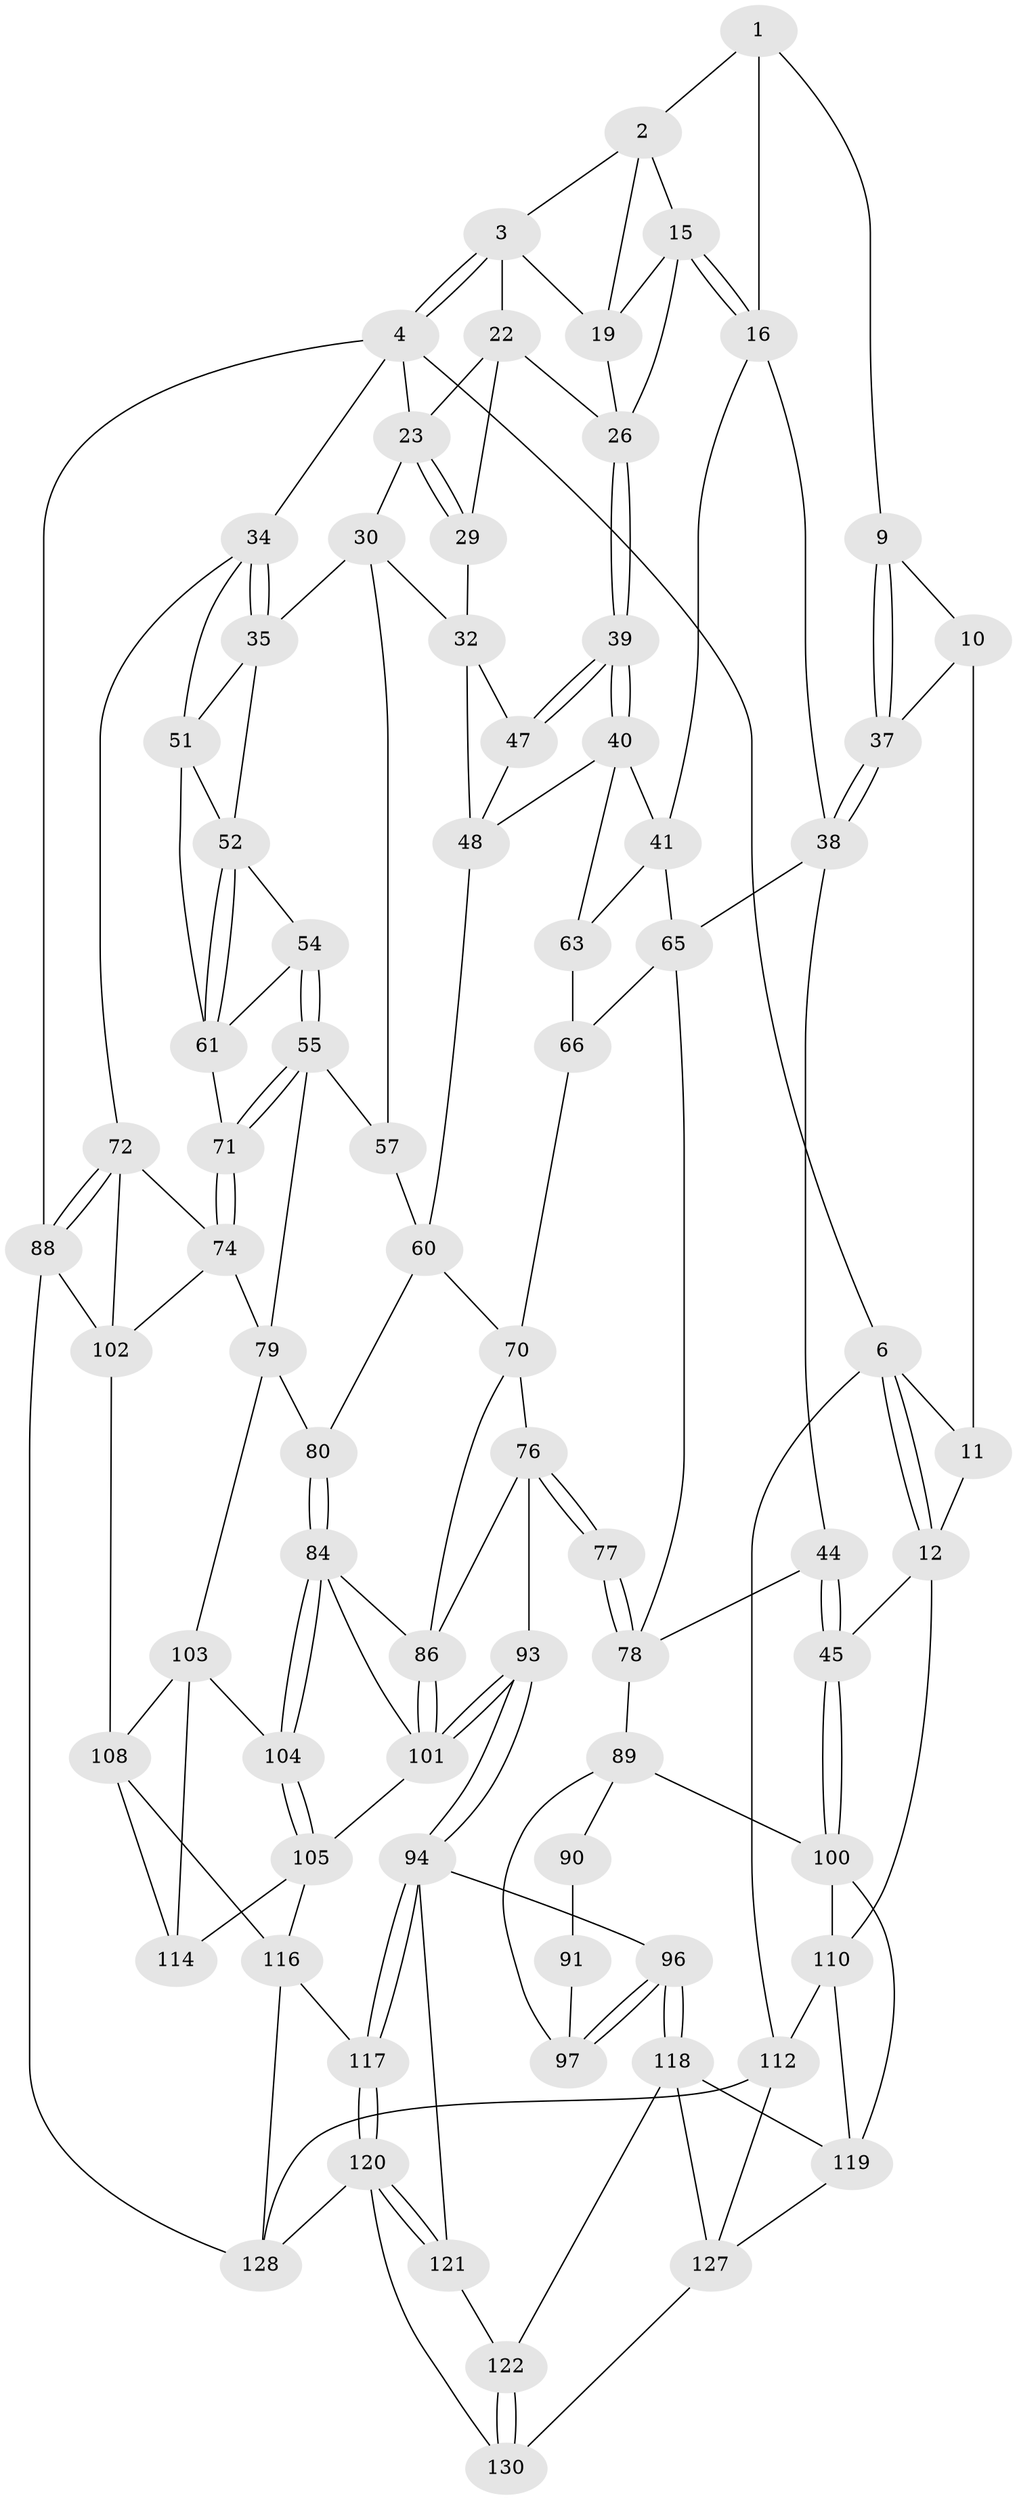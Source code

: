 // original degree distribution, {3: 0.022900763358778626, 4: 0.22900763358778625, 5: 0.5267175572519084, 6: 0.22137404580152673}
// Generated by graph-tools (version 1.1) at 2025/42/03/06/25 10:42:35]
// undirected, 78 vertices, 172 edges
graph export_dot {
graph [start="1"]
  node [color=gray90,style=filled];
  1 [pos="+0.19251881919885958+0",super="+8"];
  2 [pos="+0.33849094232597093+0",super="+14"];
  3 [pos="+0.5665827449025751+0",super="+18"];
  4 [pos="+0.8622350584164615+0",super="+5"];
  6 [pos="+0+0",super="+7"];
  9 [pos="+0.13127143742090586+0.08405716167796116"];
  10 [pos="+0.08339063492517763+0",super="+21"];
  11 [pos="+0.0841827706064039+0",super="+13"];
  12 [pos="+0+0.1527559367411439",super="+46"];
  15 [pos="+0.3078092478210617+0.1434795303266562",super="+28"];
  16 [pos="+0.2896330667427621+0.17781391553474774",super="+17"];
  19 [pos="+0.5195674074267479+0.04867618798131762",super="+20"];
  22 [pos="+0.5863872503066464+0.014650774745652358",super="+25"];
  23 [pos="+0.6330460237170448+0.06696776161820668",super="+24"];
  26 [pos="+0.5211720317044383+0.14391319160705981",super="+27"];
  29 [pos="+0.6329785273493551+0.13967233086214018"];
  30 [pos="+0.7971601067992752+0.1306191077504679",super="+31"];
  32 [pos="+0.6896503439169047+0.18165625080201134",super="+33"];
  34 [pos="+1+0",super="+59"];
  35 [pos="+0.9080791641380361+0.149493791995099",super="+36"];
  37 [pos="+0.13307920493674416+0.1734610894963376"];
  38 [pos="+0.1652547950723329+0.20900378203895253",super="+43"];
  39 [pos="+0.5051542731428664+0.20314105045878553"];
  40 [pos="+0.4898428596422803+0.22922002506992278",super="+50"];
  41 [pos="+0.3409993852897659+0.20981685993910656",super="+42"];
  44 [pos="+0.06704702140401846+0.36003982381918975"];
  45 [pos="+0+0.376126805104372"];
  47 [pos="+0.5701458399106851+0.21744213956191658"];
  48 [pos="+0.5919193769719668+0.2345500543782577",super="+49"];
  51 [pos="+0.9386482243839083+0.21960100611401911",super="+58"];
  52 [pos="+0.9068915559377043+0.2555220450218609",super="+53"];
  54 [pos="+0.850398555778491+0.27963393648971674"];
  55 [pos="+0.7792970052037471+0.3400586261801433",super="+56"];
  57 [pos="+0.7126229838553275+0.28253995590746217"];
  60 [pos="+0.5784246687359726+0.33526992306008263",super="+69"];
  61 [pos="+0.9318070299485314+0.3206536144084176",super="+62"];
  63 [pos="+0.45421340068560656+0.30415638584279375",super="+64"];
  65 [pos="+0.2984466271049169+0.3773223486723576",super="+67"];
  66 [pos="+0.3870127403313262+0.35412334253533073",super="+68"];
  70 [pos="+0.4786397032447684+0.4114471409081388",super="+75"];
  71 [pos="+0.8439991083468585+0.40294657350969554"];
  72 [pos="+1+0.37161959053003507",super="+73"];
  74 [pos="+0.8577580637201173+0.4493204812973455",super="+81"];
  76 [pos="+0.3126718430616654+0.4362802811753705",super="+92"];
  77 [pos="+0.30109604396669587+0.42181929285430947"];
  78 [pos="+0.3010603390039467+0.4216077532312203",super="+83"];
  79 [pos="+0.7017244804741571+0.4185704944433801",super="+82"];
  80 [pos="+0.5621481841024886+0.4423150412021433"];
  84 [pos="+0.5621673870220018+0.44246896139752256",super="+85"];
  86 [pos="+0.4145238653429934+0.532466238660092",super="+87"];
  88 [pos="+1+0.7392096485582865"];
  89 [pos="+0.08381994467224776+0.3820402718391411",super="+99"];
  90 [pos="+0.15046300961603187+0.46818936863251615"];
  91 [pos="+0.2779325465302911+0.4419241316296763",super="+98"];
  93 [pos="+0.3227735860620187+0.6351374454793913"];
  94 [pos="+0.2998500858134839+0.6645933434489384",super="+95"];
  96 [pos="+0.263198895047051+0.6749711310663146"];
  97 [pos="+0.19558459468099398+0.6275800029136623"];
  100 [pos="+0.08724583920109354+0.6299352653001355",super="+113"];
  101 [pos="+0.39195878139375573+0.5921134294396955",super="+106"];
  102 [pos="+0.979181349557986+0.6796811989095124",super="+107"];
  103 [pos="+0.7289740280010835+0.5711081694916056",super="+109"];
  104 [pos="+0.6892749737892399+0.5714170823360377"];
  105 [pos="+0.5676471722974172+0.6659242910173709",super="+115"];
  108 [pos="+0.8756038874819104+0.820628400215665",super="+124"];
  110 [pos="+0+0.6916075389965898",super="+111"];
  112 [pos="+0+1"];
  114 [pos="+0.5709693838332635+0.7456811268466668"];
  116 [pos="+0.5283907110967335+0.7814312120649239",super="+125"];
  117 [pos="+0.512199010143003+0.7855835291723937"];
  118 [pos="+0.23250658420699669+0.7639164158569636",super="+123"];
  119 [pos="+0.10019452455642594+0.8203220263355571",super="+126"];
  120 [pos="+0.4557273698155459+0.8573318414581563",super="+129"];
  121 [pos="+0.3727652024116174+0.837976168334374"];
  122 [pos="+0.2807753478450871+0.8612290863487535"];
  127 [pos="+0.16780819647607845+0.9221682086857984",super="+131"];
  128 [pos="+0.7379748290830438+1"];
  130 [pos="+0.34702581422426143+1"];
  1 -- 2;
  1 -- 9;
  1 -- 16;
  2 -- 3;
  2 -- 19;
  2 -- 15;
  3 -- 4;
  3 -- 4;
  3 -- 19;
  3 -- 22;
  4 -- 88;
  4 -- 34;
  4 -- 6;
  4 -- 23;
  6 -- 12;
  6 -- 12;
  6 -- 112;
  6 -- 11;
  9 -- 10;
  9 -- 37;
  9 -- 37;
  10 -- 11 [weight=2];
  10 -- 37;
  11 -- 12;
  12 -- 45;
  12 -- 110;
  15 -- 16;
  15 -- 16;
  15 -- 26;
  15 -- 19;
  16 -- 38;
  16 -- 41;
  19 -- 26;
  22 -- 23;
  22 -- 26;
  22 -- 29;
  23 -- 29;
  23 -- 29;
  23 -- 30;
  26 -- 39;
  26 -- 39;
  29 -- 32;
  30 -- 32;
  30 -- 57;
  30 -- 35;
  32 -- 48;
  32 -- 47;
  34 -- 35;
  34 -- 35;
  34 -- 72;
  34 -- 51;
  35 -- 51;
  35 -- 52;
  37 -- 38;
  37 -- 38;
  38 -- 65;
  38 -- 44;
  39 -- 40;
  39 -- 40;
  39 -- 47;
  39 -- 47;
  40 -- 41;
  40 -- 63;
  40 -- 48;
  41 -- 63;
  41 -- 65;
  44 -- 45;
  44 -- 45;
  44 -- 78;
  45 -- 100;
  45 -- 100;
  47 -- 48;
  48 -- 60;
  51 -- 52;
  51 -- 61;
  52 -- 61;
  52 -- 61;
  52 -- 54;
  54 -- 55;
  54 -- 55;
  54 -- 61;
  55 -- 71;
  55 -- 71;
  55 -- 57;
  55 -- 79;
  57 -- 60;
  60 -- 80;
  60 -- 70;
  61 -- 71;
  63 -- 66 [weight=2];
  65 -- 66;
  65 -- 78;
  66 -- 70;
  70 -- 76;
  70 -- 86;
  71 -- 74;
  71 -- 74;
  72 -- 88;
  72 -- 88;
  72 -- 74;
  72 -- 102;
  74 -- 102;
  74 -- 79;
  76 -- 77;
  76 -- 77;
  76 -- 93;
  76 -- 86;
  77 -- 78;
  77 -- 78;
  78 -- 89;
  79 -- 80;
  79 -- 103;
  80 -- 84;
  80 -- 84;
  84 -- 104;
  84 -- 104;
  84 -- 86;
  84 -- 101;
  86 -- 101;
  86 -- 101;
  88 -- 128;
  88 -- 102;
  89 -- 90;
  89 -- 100;
  89 -- 97;
  90 -- 91 [weight=2];
  91 -- 97;
  93 -- 94;
  93 -- 94;
  93 -- 101;
  93 -- 101;
  94 -- 117;
  94 -- 117;
  94 -- 96;
  94 -- 121;
  96 -- 97;
  96 -- 97;
  96 -- 118;
  96 -- 118;
  100 -- 110;
  100 -- 119;
  101 -- 105;
  102 -- 108;
  103 -- 104;
  103 -- 114;
  103 -- 108;
  104 -- 105;
  104 -- 105;
  105 -- 114;
  105 -- 116;
  108 -- 116;
  108 -- 114;
  110 -- 112;
  110 -- 119;
  112 -- 128;
  112 -- 127;
  116 -- 117;
  116 -- 128;
  117 -- 120;
  117 -- 120;
  118 -- 119;
  118 -- 122;
  118 -- 127;
  119 -- 127;
  120 -- 121;
  120 -- 121;
  120 -- 130;
  120 -- 128;
  121 -- 122;
  122 -- 130;
  122 -- 130;
  127 -- 130;
}
